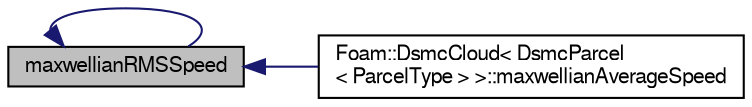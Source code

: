 digraph "maxwellianRMSSpeed"
{
  bgcolor="transparent";
  edge [fontname="FreeSans",fontsize="10",labelfontname="FreeSans",labelfontsize="10"];
  node [fontname="FreeSans",fontsize="10",shape=record];
  rankdir="LR";
  Node138 [label="maxwellianRMSSpeed",height=0.2,width=0.4,color="black", fillcolor="grey75", style="filled", fontcolor="black"];
  Node138 -> Node139 [dir="back",color="midnightblue",fontsize="10",style="solid",fontname="FreeSans"];
  Node139 [label="Foam::DsmcCloud\< DsmcParcel\l\< ParcelType \> \>::maxwellianAverageSpeed",height=0.2,width=0.4,color="black",URL="$a23686.html#a8a597e9ccd32532db2f98ab19c640f27"];
  Node138 -> Node138 [dir="back",color="midnightblue",fontsize="10",style="solid",fontname="FreeSans"];
}
